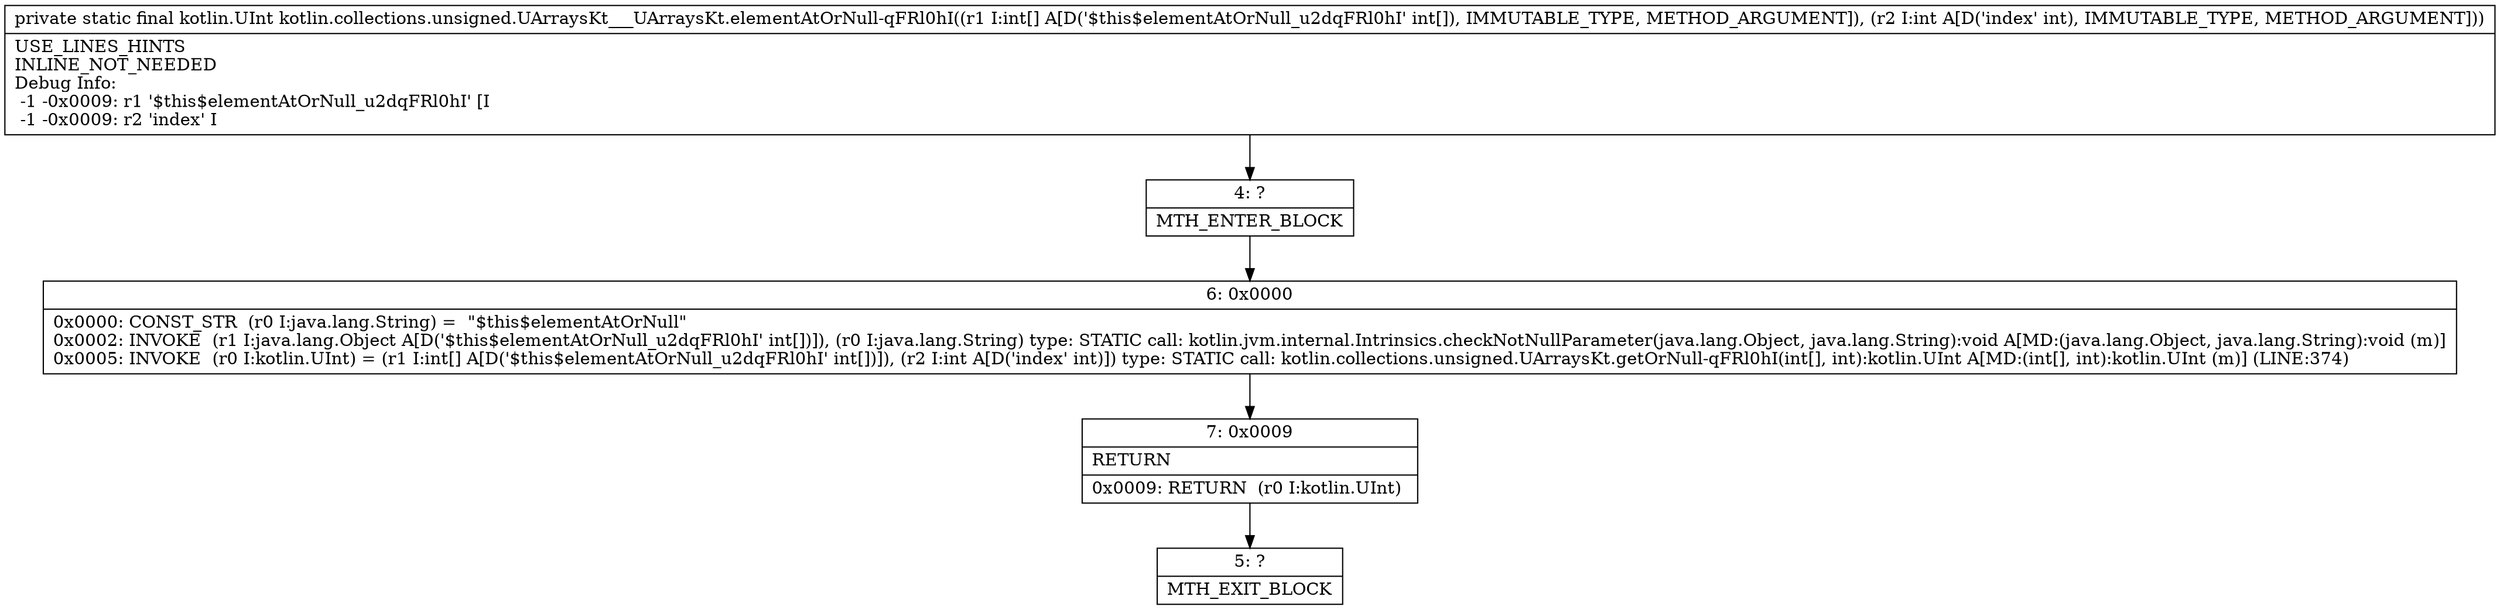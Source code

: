 digraph "CFG forkotlin.collections.unsigned.UArraysKt___UArraysKt.elementAtOrNull\-qFRl0hI([II)Lkotlin\/UInt;" {
Node_4 [shape=record,label="{4\:\ ?|MTH_ENTER_BLOCK\l}"];
Node_6 [shape=record,label="{6\:\ 0x0000|0x0000: CONST_STR  (r0 I:java.lang.String) =  \"$this$elementAtOrNull\" \l0x0002: INVOKE  (r1 I:java.lang.Object A[D('$this$elementAtOrNull_u2dqFRl0hI' int[])]), (r0 I:java.lang.String) type: STATIC call: kotlin.jvm.internal.Intrinsics.checkNotNullParameter(java.lang.Object, java.lang.String):void A[MD:(java.lang.Object, java.lang.String):void (m)]\l0x0005: INVOKE  (r0 I:kotlin.UInt) = (r1 I:int[] A[D('$this$elementAtOrNull_u2dqFRl0hI' int[])]), (r2 I:int A[D('index' int)]) type: STATIC call: kotlin.collections.unsigned.UArraysKt.getOrNull\-qFRl0hI(int[], int):kotlin.UInt A[MD:(int[], int):kotlin.UInt (m)] (LINE:374)\l}"];
Node_7 [shape=record,label="{7\:\ 0x0009|RETURN\l|0x0009: RETURN  (r0 I:kotlin.UInt) \l}"];
Node_5 [shape=record,label="{5\:\ ?|MTH_EXIT_BLOCK\l}"];
MethodNode[shape=record,label="{private static final kotlin.UInt kotlin.collections.unsigned.UArraysKt___UArraysKt.elementAtOrNull\-qFRl0hI((r1 I:int[] A[D('$this$elementAtOrNull_u2dqFRl0hI' int[]), IMMUTABLE_TYPE, METHOD_ARGUMENT]), (r2 I:int A[D('index' int), IMMUTABLE_TYPE, METHOD_ARGUMENT]))  | USE_LINES_HINTS\lINLINE_NOT_NEEDED\lDebug Info:\l  \-1 \-0x0009: r1 '$this$elementAtOrNull_u2dqFRl0hI' [I\l  \-1 \-0x0009: r2 'index' I\l}"];
MethodNode -> Node_4;Node_4 -> Node_6;
Node_6 -> Node_7;
Node_7 -> Node_5;
}

